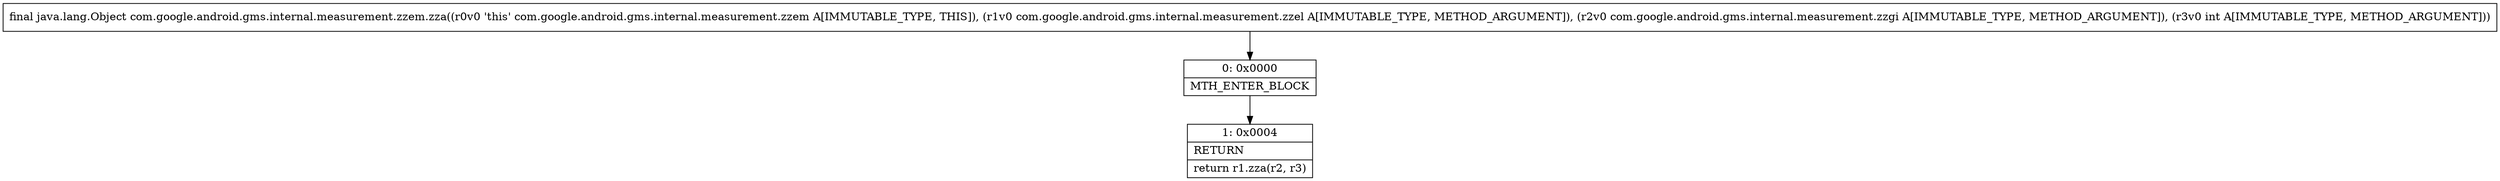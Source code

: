digraph "CFG forcom.google.android.gms.internal.measurement.zzem.zza(Lcom\/google\/android\/gms\/internal\/measurement\/zzel;Lcom\/google\/android\/gms\/internal\/measurement\/zzgi;I)Ljava\/lang\/Object;" {
Node_0 [shape=record,label="{0\:\ 0x0000|MTH_ENTER_BLOCK\l}"];
Node_1 [shape=record,label="{1\:\ 0x0004|RETURN\l|return r1.zza(r2, r3)\l}"];
MethodNode[shape=record,label="{final java.lang.Object com.google.android.gms.internal.measurement.zzem.zza((r0v0 'this' com.google.android.gms.internal.measurement.zzem A[IMMUTABLE_TYPE, THIS]), (r1v0 com.google.android.gms.internal.measurement.zzel A[IMMUTABLE_TYPE, METHOD_ARGUMENT]), (r2v0 com.google.android.gms.internal.measurement.zzgi A[IMMUTABLE_TYPE, METHOD_ARGUMENT]), (r3v0 int A[IMMUTABLE_TYPE, METHOD_ARGUMENT])) }"];
MethodNode -> Node_0;
Node_0 -> Node_1;
}

